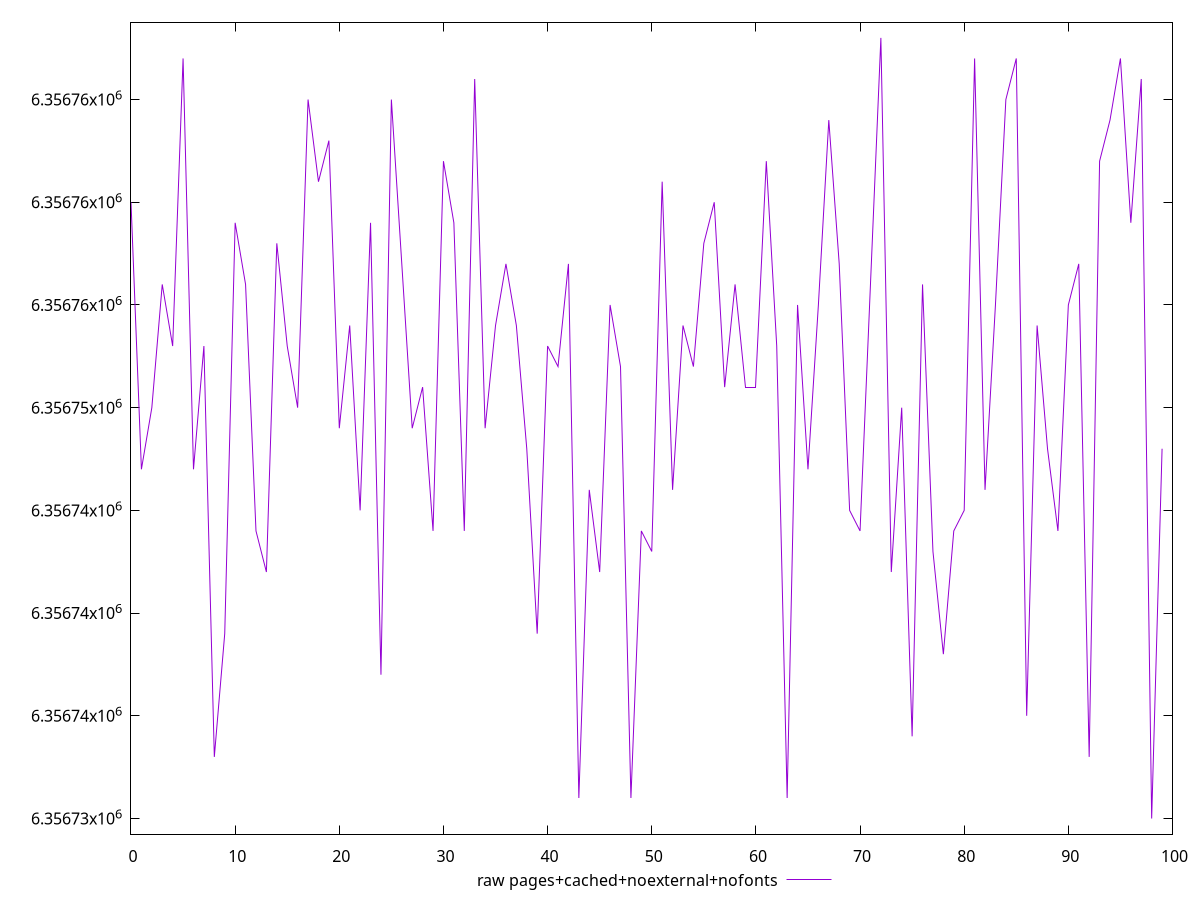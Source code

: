 $_rawPagesCachedNoexternalNofonts <<EOF
6356760
6356747
6356750
6356756
6356753
6356767
6356747
6356753
6356733
6356739
6356759
6356756
6356744
6356742
6356758
6356753
6356750
6356765
6356761
6356763
6356749
6356754
6356745
6356759
6356737
6356765
6356757
6356749
6356751
6356744
6356762
6356759
6356744
6356766
6356749
6356754
6356757
6356754
6356748
6356739
6356753
6356752
6356757
6356731
6356746
6356742
6356755
6356752
6356731
6356744
6356743
6356761
6356746
6356754
6356752
6356758
6356760
6356751
6356756
6356751
6356751
6356762
6356753
6356731
6356755
6356747
6356755
6356764
6356757
6356745
6356744
6356756
6356768
6356742
6356750
6356734
6356756
6356743
6356738
6356744
6356745
6356767
6356746
6356755
6356765
6356767
6356735
6356754
6356748
6356744
6356755
6356757
6356733
6356762
6356764
6356767
6356759
6356766
6356730
6356748
EOF
set key outside below
set terminal pngcairo
set output "report_00006_2020-11-02T20-21-41.718Z/total-byte-weight/pages+cached+noexternal+nofonts//raw.png"
set yrange [6356729.24:6356768.76]
plot $_rawPagesCachedNoexternalNofonts title "raw pages+cached+noexternal+nofonts" with line ,